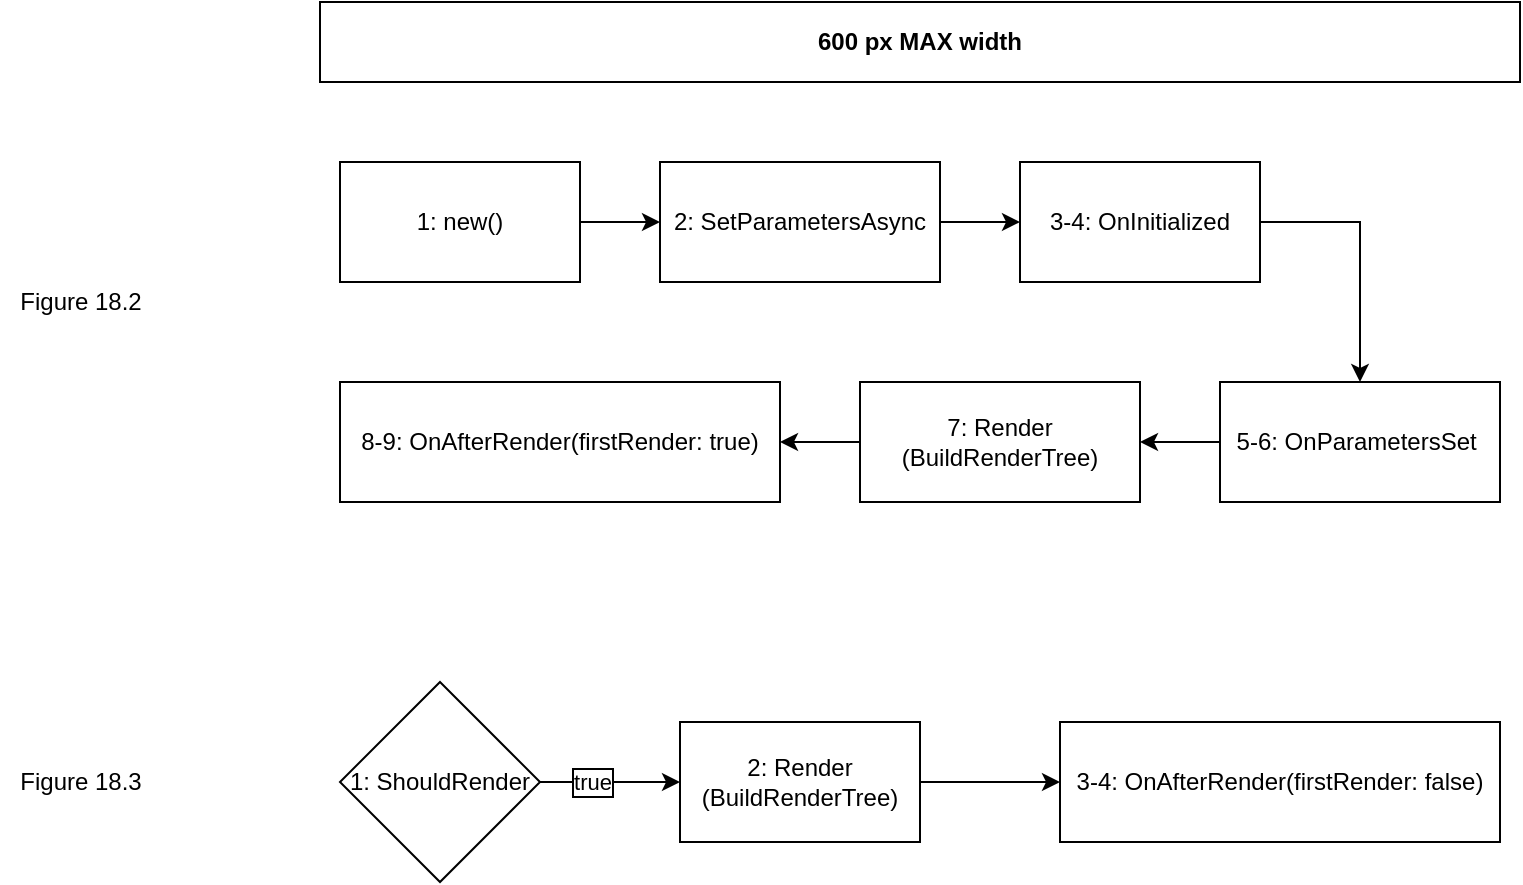 <mxfile version="14.1.2" type="google" pages="2"><diagram id="kfFbmabrpQI2QPI95YD_" name="Blazor Lifecycle"><mxGraphModel dx="1822" dy="804" grid="1" gridSize="10" guides="1" tooltips="1" connect="1" arrows="1" fold="1" page="0" pageScale="1" pageWidth="850" pageHeight="1100" math="0" shadow="0"><root><mxCell id="0"/><mxCell id="1" parent="0"/><mxCell id="4UmyP0wTk6ItMPKPrBVh-3" value="" style="edgeStyle=orthogonalEdgeStyle;rounded=0;orthogonalLoop=1;jettySize=auto;html=1;" parent="1" source="4UmyP0wTk6ItMPKPrBVh-1" target="4UmyP0wTk6ItMPKPrBVh-2" edge="1"><mxGeometry relative="1" as="geometry"/></mxCell><mxCell id="4UmyP0wTk6ItMPKPrBVh-4" value="true" style="edgeLabel;html=1;align=center;verticalAlign=middle;resizable=0;points=[];labelBorderColor=#000000;" parent="4UmyP0wTk6ItMPKPrBVh-3" vertex="1" connectable="0"><mxGeometry x="-0.26" relative="1" as="geometry"><mxPoint as="offset"/></mxGeometry></mxCell><mxCell id="4UmyP0wTk6ItMPKPrBVh-1" value="&lt;div&gt;1: ShouldRender&lt;/div&gt;" style="rhombus;whiteSpace=wrap;html=1;" parent="1" vertex="1"><mxGeometry x="-150" y="460" width="100" height="100" as="geometry"/></mxCell><mxCell id="4UmyP0wTk6ItMPKPrBVh-8" value="" style="edgeStyle=orthogonalEdgeStyle;rounded=0;orthogonalLoop=1;jettySize=auto;html=1;" parent="1" source="4UmyP0wTk6ItMPKPrBVh-2" target="4UmyP0wTk6ItMPKPrBVh-7" edge="1"><mxGeometry relative="1" as="geometry"/></mxCell><mxCell id="4UmyP0wTk6ItMPKPrBVh-2" value="2: Render&lt;br&gt;(BuildRenderTree)" style="rounded=0;whiteSpace=wrap;html=1;" parent="1" vertex="1"><mxGeometry x="20" y="480" width="120" height="60" as="geometry"/></mxCell><mxCell id="4UmyP0wTk6ItMPKPrBVh-7" value="3-4: OnAfterRender(firstRender: false)" style="whiteSpace=wrap;html=1;rounded=0;" parent="1" vertex="1"><mxGeometry x="210" y="480" width="220" height="60" as="geometry"/></mxCell><mxCell id="4UmyP0wTk6ItMPKPrBVh-12" value="" style="edgeStyle=orthogonalEdgeStyle;rounded=0;orthogonalLoop=1;jettySize=auto;html=1;" parent="1" source="4UmyP0wTk6ItMPKPrBVh-13" target="4UmyP0wTk6ItMPKPrBVh-14" edge="1"><mxGeometry relative="1" as="geometry"/></mxCell><mxCell id="4UmyP0wTk6ItMPKPrBVh-13" value="2: SetParametersAsync" style="rounded=0;whiteSpace=wrap;html=1;" parent="1" vertex="1"><mxGeometry x="10" y="200" width="140" height="60" as="geometry"/></mxCell><mxCell id="4UmyP0wTk6ItMPKPrBVh-16" value="" style="edgeStyle=orthogonalEdgeStyle;rounded=0;orthogonalLoop=1;jettySize=auto;html=1;exitX=1;exitY=0.5;exitDx=0;exitDy=0;" parent="1" source="4UmyP0wTk6ItMPKPrBVh-14" target="4UmyP0wTk6ItMPKPrBVh-15" edge="1"><mxGeometry relative="1" as="geometry"/></mxCell><mxCell id="4UmyP0wTk6ItMPKPrBVh-14" value="3-4: OnInitialized" style="whiteSpace=wrap;html=1;rounded=0;" parent="1" vertex="1"><mxGeometry x="190" y="200" width="120" height="60" as="geometry"/></mxCell><mxCell id="4UmyP0wTk6ItMPKPrBVh-18" style="edgeStyle=orthogonalEdgeStyle;rounded=0;orthogonalLoop=1;jettySize=auto;html=1;" parent="1" source="4UmyP0wTk6ItMPKPrBVh-15" target="4UmyP0wTk6ItMPKPrBVh-17" edge="1"><mxGeometry relative="1" as="geometry"/></mxCell><mxCell id="4UmyP0wTk6ItMPKPrBVh-15" value="5-6: OnParametersSet&amp;nbsp;" style="whiteSpace=wrap;html=1;rounded=0;" parent="1" vertex="1"><mxGeometry x="290" y="310" width="140" height="60" as="geometry"/></mxCell><mxCell id="4UmyP0wTk6ItMPKPrBVh-20" value="" style="edgeStyle=orthogonalEdgeStyle;rounded=0;orthogonalLoop=1;jettySize=auto;html=1;" parent="1" source="4UmyP0wTk6ItMPKPrBVh-17" target="4UmyP0wTk6ItMPKPrBVh-19" edge="1"><mxGeometry relative="1" as="geometry"/></mxCell><mxCell id="4UmyP0wTk6ItMPKPrBVh-17" value="7: Render&lt;br&gt;(BuildRenderTree)" style="rounded=0;whiteSpace=wrap;html=1;" parent="1" vertex="1"><mxGeometry x="110" y="310" width="140" height="60" as="geometry"/></mxCell><mxCell id="4UmyP0wTk6ItMPKPrBVh-19" value="8-9: OnAfterRender(firstRender: true)" style="whiteSpace=wrap;html=1;rounded=0;" parent="1" vertex="1"><mxGeometry x="-150" y="310" width="220" height="60" as="geometry"/></mxCell><mxCell id="4UmyP0wTk6ItMPKPrBVh-22" style="edgeStyle=orthogonalEdgeStyle;rounded=0;orthogonalLoop=1;jettySize=auto;html=1;" parent="1" source="4UmyP0wTk6ItMPKPrBVh-21" target="4UmyP0wTk6ItMPKPrBVh-13" edge="1"><mxGeometry relative="1" as="geometry"/></mxCell><mxCell id="4UmyP0wTk6ItMPKPrBVh-21" value="1: new()" style="rounded=0;whiteSpace=wrap;html=1;" parent="1" vertex="1"><mxGeometry x="-150" y="200" width="120" height="60" as="geometry"/></mxCell><mxCell id="zY8sQwuYEKZf02HPXtqu-1" value="600 px MAX width" style="rounded=0;whiteSpace=wrap;html=1;fontSize=12;align=center;fontStyle=1" vertex="1" parent="1"><mxGeometry x="-160" y="120" width="600" height="40" as="geometry"/></mxCell><mxCell id="zY8sQwuYEKZf02HPXtqu-2" value="Figure 18.2" style="text;html=1;align=center;verticalAlign=middle;resizable=0;points=[];autosize=1;fontSize=12;" vertex="1" parent="1"><mxGeometry x="-320" y="260" width="80" height="20" as="geometry"/></mxCell><mxCell id="zY8sQwuYEKZf02HPXtqu-3" value="Figure 18.3" style="text;html=1;align=center;verticalAlign=middle;resizable=0;points=[];autosize=1;fontSize=12;" vertex="1" parent="1"><mxGeometry x="-320" y="500" width="80" height="20" as="geometry"/></mxCell></root></mxGraphModel></diagram><diagram id="v14BvqubUmxG3NQIy7OS" name="MVU"><mxGraphModel dx="1822" dy="1204" grid="1" gridSize="10" guides="1" tooltips="1" connect="1" arrows="1" fold="1" page="0" pageScale="1" pageWidth="850" pageHeight="1100" math="0" shadow="0"><root><mxCell id="HLnCGCpq56712fp0L6xb-0"/><mxCell id="HLnCGCpq56712fp0L6xb-1" parent="HLnCGCpq56712fp0L6xb-0"/><mxCell id="HLnCGCpq56712fp0L6xb-19" value="" style="rounded=0;whiteSpace=wrap;html=1;labelBackgroundColor=none;sketch=1;fillStyle=hachure;fillColor=#F5F5F5;" parent="HLnCGCpq56712fp0L6xb-1" vertex="1"><mxGeometry x="-110" y="20" width="580" height="190" as="geometry"/></mxCell><mxCell id="HLnCGCpq56712fp0L6xb-2" value="The state is initialized" style="rounded=0;whiteSpace=wrap;html=1;" parent="HLnCGCpq56712fp0L6xb-1" vertex="1"><mxGeometry x="40" y="-70" width="120" height="60" as="geometry"/></mxCell><mxCell id="HLnCGCpq56712fp0L6xb-6" style="rounded=0;orthogonalLoop=1;jettySize=auto;html=1;" parent="HLnCGCpq56712fp0L6xb-1" source="HLnCGCpq56712fp0L6xb-2" target="HLnCGCpq56712fp0L6xb-9" edge="1"><mxGeometry relative="1" as="geometry"><mxPoint x="120" y="110" as="sourcePoint"/></mxGeometry></mxCell><mxCell id="HLnCGCpq56712fp0L6xb-10" value="Updates the current state" style="edgeLabel;html=1;align=center;verticalAlign=middle;resizable=0;points=[];labelBorderColor=#000000;" parent="HLnCGCpq56712fp0L6xb-6" vertex="1" connectable="0"><mxGeometry x="-0.25" relative="1" as="geometry"><mxPoint x="-0.61" y="-3.63" as="offset"/></mxGeometry></mxCell><mxCell id="HLnCGCpq56712fp0L6xb-8" style="edgeStyle=orthogonalEdgeStyle;rounded=0;orthogonalLoop=1;jettySize=auto;html=1;" parent="HLnCGCpq56712fp0L6xb-1" source="HLnCGCpq56712fp0L6xb-5" target="HLnCGCpq56712fp0L6xb-7" edge="1"><mxGeometry relative="1" as="geometry"/></mxCell><mxCell id="HLnCGCpq56712fp0L6xb-11" value="An action is dispatched" style="edgeLabel;html=1;align=center;verticalAlign=middle;resizable=0;points=[];labelBorderColor=#000000;" parent="HLnCGCpq56712fp0L6xb-8" vertex="1" connectable="0"><mxGeometry x="-0.695" y="3" relative="1" as="geometry"><mxPoint x="44.67" y="3" as="offset"/></mxGeometry></mxCell><mxCell id="HLnCGCpq56712fp0L6xb-5" value="The UI (component)&lt;br&gt;is rendered using the current state" style="rounded=0;whiteSpace=wrap;html=1;" parent="HLnCGCpq56712fp0L6xb-1" vertex="1"><mxGeometry x="80" y="80" width="120" height="60" as="geometry"/></mxCell><mxCell id="HLnCGCpq56712fp0L6xb-12" style="edgeStyle=orthogonalEdgeStyle;rounded=0;orthogonalLoop=1;jettySize=auto;html=1;entryX=0.5;entryY=1;entryDx=0;entryDy=0;exitX=0.5;exitY=1;exitDx=0;exitDy=0;" parent="HLnCGCpq56712fp0L6xb-1" source="HLnCGCpq56712fp0L6xb-7" target="HLnCGCpq56712fp0L6xb-9" edge="1"><mxGeometry relative="1" as="geometry"><Array as="points"><mxPoint x="400" y="190"/><mxPoint x="-40" y="190"/></Array></mxGeometry></mxCell><mxCell id="HLnCGCpq56712fp0L6xb-13" value="Update the current state" style="edgeLabel;html=1;align=center;verticalAlign=middle;resizable=0;points=[];labelBorderColor=#000000;" parent="HLnCGCpq56712fp0L6xb-12" vertex="1" connectable="0"><mxGeometry x="0.141" y="-1" relative="1" as="geometry"><mxPoint x="48" as="offset"/></mxGeometry></mxCell><mxCell id="HLnCGCpq56712fp0L6xb-7" value="The reducer creates the new state" style="rounded=0;whiteSpace=wrap;html=1;" parent="HLnCGCpq56712fp0L6xb-1" vertex="1"><mxGeometry x="340" y="80" width="120" height="60" as="geometry"/></mxCell><mxCell id="HLnCGCpq56712fp0L6xb-14" style="edgeStyle=orthogonalEdgeStyle;rounded=0;orthogonalLoop=1;jettySize=auto;html=1;" parent="HLnCGCpq56712fp0L6xb-1" source="HLnCGCpq56712fp0L6xb-9" target="HLnCGCpq56712fp0L6xb-5" edge="1"><mxGeometry relative="1" as="geometry"><Array as="points"/></mxGeometry></mxCell><mxCell id="HLnCGCpq56712fp0L6xb-15" value="Notify" style="edgeLabel;html=1;align=center;verticalAlign=middle;resizable=0;points=[];labelBorderColor=#000000;" parent="HLnCGCpq56712fp0L6xb-14" vertex="1" connectable="0"><mxGeometry x="-0.25" y="-1" relative="1" as="geometry"><mxPoint x="4.33" y="-1" as="offset"/></mxGeometry></mxCell><mxCell id="HLnCGCpq56712fp0L6xb-9" value="Current state" style="rounded=0;whiteSpace=wrap;html=1;" parent="HLnCGCpq56712fp0L6xb-1" vertex="1"><mxGeometry x="-100" y="80" width="120" height="60" as="geometry"/></mxCell><mxCell id="HLnCGCpq56712fp0L6xb-16" value="State&lt;br&gt;(Model)" style="text;html=1;align=center;verticalAlign=middle;resizable=0;points=[];autosize=1;labelBorderColor=none;labelBackgroundColor=none;spacingTop=0;spacing=2;fontStyle=1" parent="HLnCGCpq56712fp0L6xb-1" vertex="1"><mxGeometry x="-70" y="30" width="60" height="40" as="geometry"/></mxCell><mxCell id="HLnCGCpq56712fp0L6xb-17" value="Component&lt;br&gt;(View)" style="text;html=1;align=center;verticalAlign=middle;resizable=0;points=[];autosize=1;labelBorderColor=none;labelBackgroundColor=none;spacingTop=0;spacing=2;fontStyle=1" parent="HLnCGCpq56712fp0L6xb-1" vertex="1"><mxGeometry x="95" y="30" width="90" height="40" as="geometry"/></mxCell><mxCell id="HLnCGCpq56712fp0L6xb-18" value="Reducer&lt;br&gt;(Update)" style="text;html=1;align=center;verticalAlign=middle;resizable=0;points=[];autosize=1;labelBorderColor=none;labelBackgroundColor=none;spacingTop=0;spacing=2;fontStyle=1" parent="HLnCGCpq56712fp0L6xb-1" vertex="1"><mxGeometry x="365" y="30" width="70" height="40" as="geometry"/></mxCell><mxCell id="HLnCGCpq56712fp0L6xb-20" value="&lt;span style=&quot;font-size: 11px&quot;&gt;An interaction occurred&lt;/span&gt;" style="text;html=1;align=center;verticalAlign=middle;resizable=0;points=[];autosize=1;labelBorderColor=none;fontStyle=2" parent="HLnCGCpq56712fp0L6xb-1" vertex="1"><mxGeometry x="200" y="150" width="130" height="20" as="geometry"/></mxCell><mxCell id="HaPxaeSm-uvhEAa7S4hr-0" value="600 px MAX width" style="rounded=0;whiteSpace=wrap;html=1;fontSize=12;align=center;fontStyle=1" vertex="1" parent="HLnCGCpq56712fp0L6xb-1"><mxGeometry x="-120" y="280" width="600" height="40" as="geometry"/></mxCell><mxCell id="HLnCGCpq56712fp0L6xb-21" style="edgeStyle=orthogonalEdgeStyle;rounded=0;orthogonalLoop=1;jettySize=auto;html=1;" parent="HLnCGCpq56712fp0L6xb-1" source="HLnCGCpq56712fp0L6xb-20" edge="1"><mxGeometry relative="1" as="geometry"><mxPoint x="265" y="120" as="targetPoint"/></mxGeometry></mxCell></root></mxGraphModel></diagram></mxfile>
